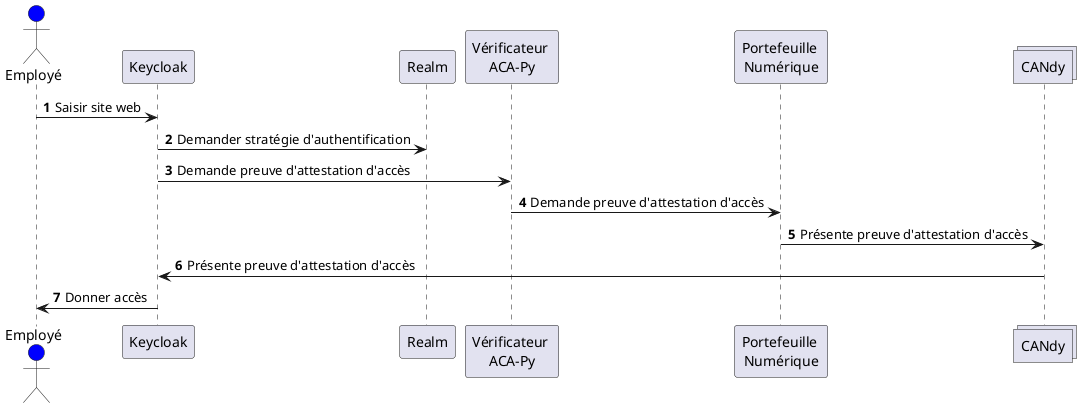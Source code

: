 @startuml SchemaConsommteurVirtuel
autonumber

'*************
'Déclaration de participants
'*************
actor Employé as Employee #Blue
participant Keycloak
participant Realm
participant "Vérificateur \nACA-Py" as ACAPY   
participant  "Portefeuille \nNumérique" as Wallet
collections CANdy
    

'**************
'DÉFINITION DES LIENS
'**************
Employee -> Keycloak : Saisir site web
Keycloak -> Realm : Demander stratégie d'authentification
Keycloak -> ACAPY : Demande preuve d'attestation d'accès
ACAPY -> Wallet : Demande preuve d'attestation d'accès
Wallet -> CANdy : Présente preuve d'attestation d'accès
CANdy -> Keycloak : Présente preuve d'attestation d'accès
Keycloak -> Employee : Donner accès
@enduml